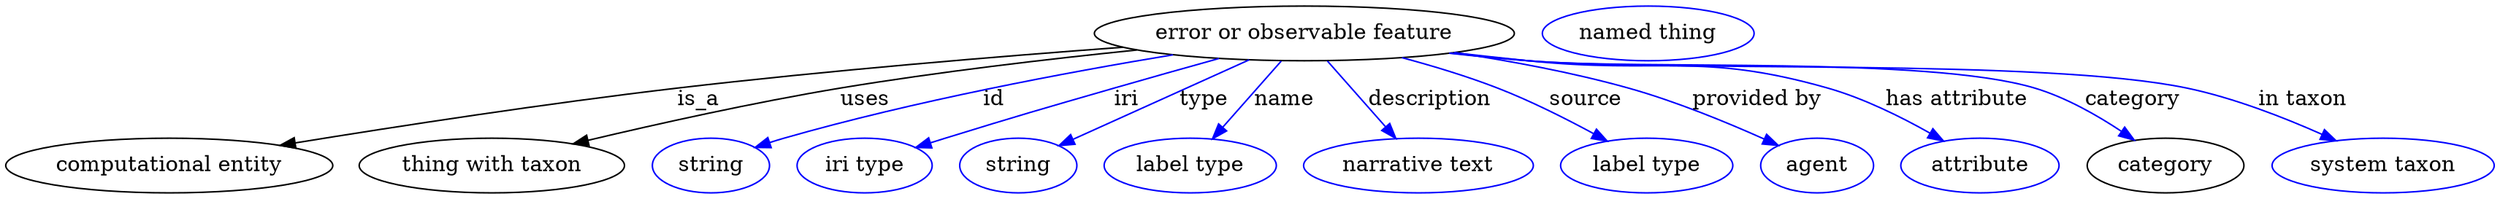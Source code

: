 digraph {
	graph [bb="0,0,1632,123"];
	node [label="\N"];
	"error or observable feature"	[height=0.5,
		label="error or observable feature",
		pos="852.24,105",
		width=3.8274];
	"computational entity"	[height=0.5,
		pos="107.24,18",
		width=2.9789];
	"error or observable feature" -> "computational entity"	[label=is_a,
		lp="454.24,61.5",
		pos="e,179.82,31.272 733.04,95.911 650.66,89.821 538.63,80.553 440.24,69 354.64,58.948 257.19,43.891 189.93,32.927"];
	"thing with taxon"	[height=0.5,
		pos="319.24,18",
		width=2.4192];
	"error or observable feature" -> "thing with taxon"	[label=uses,
		lp="563.74,61.5",
		pos="e,372.84,32.37 742.1,94.089 683.95,88.169 611.51,79.707 547.24,69 491.19,59.663 428.15,45.555 382.58,34.703"];
	id	[color=blue,
		height=0.5,
		label=string,
		pos="462.24,18",
		width=1.0652];
	"error or observable feature" -> id	[color=blue,
		label=id,
		lp="648.24,61.5",
		pos="e,491.24,29.922 765.92,90.878 696.21,79.316 595.95,60.503 510.24,36 507.14,35.113 503.94,34.133 500.75,33.106",
		style=solid];
	iri	[color=blue,
		height=0.5,
		label="iri type",
		pos="563.24,18",
		width=1.2277];
	"error or observable feature" -> iri	[color=blue,
		label=iri,
		lp="735.24,61.5",
		pos="e,596.92,29.681 796.18,88.539 774.6,82.528 749.75,75.527 727.24,69 678.22,54.785 666.03,50.997 617.24,36 613.75,34.926 610.13,33.805 \
606.5,32.674",
		style=solid];
	type	[color=blue,
		height=0.5,
		label=string,
		pos="664.24,18",
		width=1.0652];
	"error or observable feature" -> type	[color=blue,
		label=type,
		lp="786.24,61.5",
		pos="e,690.96,31.083 815.99,87.611 782.68,72.551 733.58,50.348 700.32,35.312",
		style=solid];
	name	[color=blue,
		height=0.5,
		label="label type",
		pos="777.24,18",
		width=1.5707];
	"error or observable feature" -> name	[color=blue,
		label=name,
		lp="839.24,61.5",
		pos="e,791.88,35.597 837.06,86.799 826.04,74.309 810.98,57.236 798.72,43.348",
		style=solid];
	description	[color=blue,
		height=0.5,
		label="narrative text",
		pos="927.24,18",
		width=2.0943];
	"error or observable feature" -> description	[color=blue,
		label=description,
		lp="934.74,61.5",
		pos="e,912.34,35.885 867.42,86.799 878.37,74.39 893.31,57.458 905.52,43.618",
		style=solid];
	source	[color=blue,
		height=0.5,
		label="label type",
		pos="1077.2,18",
		width=1.5707];
	"error or observable feature" -> source	[color=blue,
		label=source,
		lp="1037.2,61.5",
		pos="e,1051.3,34.075 916.37,89.039 936.75,83.567 959.2,76.781 979.24,69 1000.9,60.602 1024,48.916 1042.4,38.953",
		style=solid];
	"provided by"	[color=blue,
		height=0.5,
		label=agent,
		pos="1189.2,18",
		width=1.0291];
	"error or observable feature" -> "provided by"	[color=blue,
		label="provided by",
		lp="1149.7,61.5",
		pos="e,1163.7,31.24 951.05,92.393 987.34,86.922 1028.5,79.284 1065.2,69 1096.2,60.323 1130,46.386 1154.5,35.427",
		style=solid];
	"has attribute"	[color=blue,
		height=0.5,
		label=attribute,
		pos="1296.2,18",
		width=1.4443];
	"error or observable feature" -> "has attribute"	[color=blue,
		label="has attribute",
		lp="1281.2,61.5",
		pos="e,1272.2,34.228 949.98,92.274 966.09,90.44 982.63,88.618 998.24,87 1086.1,77.889 1111.2,93.178 1196.2,69 1219.8,62.291 1244.5,50.027 \
1263.4,39.325",
		style=solid];
	category	[height=0.5,
		pos="1417.2,18",
		width=1.4263];
	"error or observable feature" -> category	[color=blue,
		label=category,
		lp="1396.7,61.5",
		pos="e,1396.9,34.765 947.97,91.993 964.71,90.139 981.97,88.385 998.24,87 1072.3,80.699 1261.1,90.453 1332.2,69 1352.4,62.913 1372.9,51.106 \
1388.6,40.494",
		style=solid];
	"in taxon"	[color=blue,
		height=0.5,
		label="system taxon",
		pos="1559.2,18",
		width=2.022];
	"error or observable feature" -> "in taxon"	[color=blue,
		label="in taxon",
		lp="1507.2,61.5",
		pos="e,1528.6,34.437 947.17,91.909 964.15,90.041 981.7,88.304 998.24,87 1094.5,79.413 1337.8,88.958 1432.2,69 1462.4,62.62 1494.8,49.795 \
1519.3,38.731",
		style=solid];
	"named thing_category"	[color=blue,
		height=0.5,
		label="named thing",
		pos="1077.2,105",
		width=1.9318];
}
